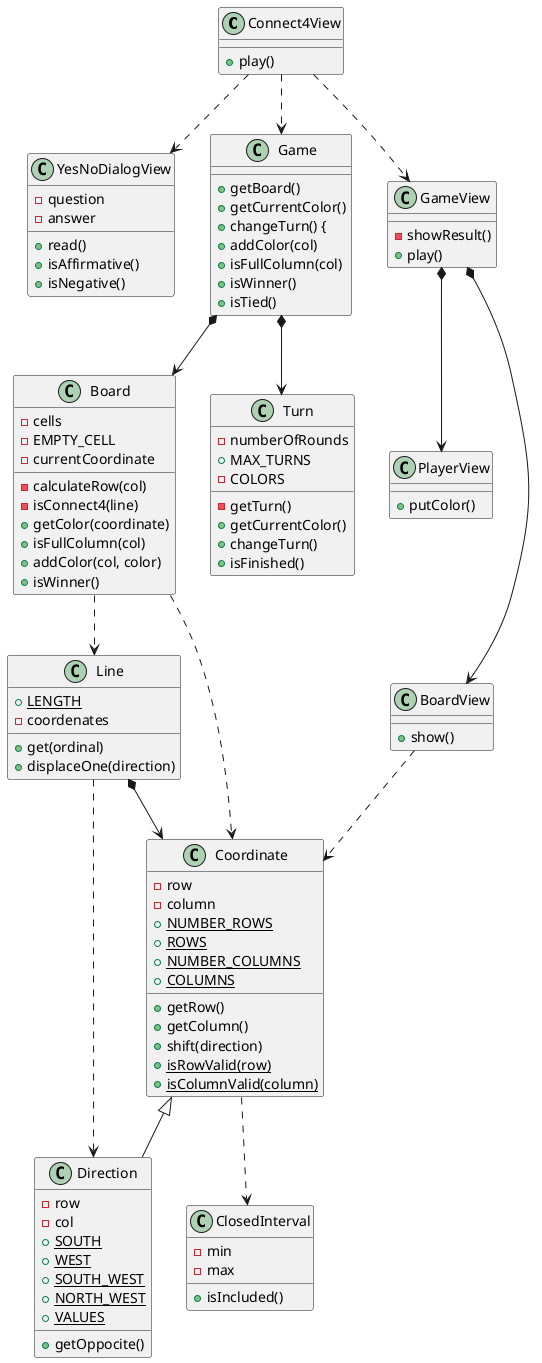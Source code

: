 @startuml
Connect4View ..> YesNoDialogView
Connect4View ..> Game
Connect4View ..> GameView
Connect4View : + play()

YesNoDialogView : - question
YesNoDialogView : - answer
YesNoDialogView : + read()
YesNoDialogView : + isAffirmative()
YesNoDialogView : + isNegative()

GameView : - showResult()
GameView : + play()
GameView *--> PlayerView
GameView *--> BoardView

PlayerView : + putColor()

BoardView : + show()
BoardView ..> Coordinate

Game *--> Board
Game *--> Turn
Game : + getBoard()
Game : + getCurrentColor()
Game : + changeTurn() {
Game : + addColor(col)
Game : + isFullColumn(col)
Game : + isWinner()
Game : + isTied()

Board ..> Line
Board ..> Coordinate
Board : - cells
Board : - EMPTY_CELL
Board : - currentCoordinate
Board : - calculateRow(col)
Board : - isConnect4(line)
Board : + getColor(coordinate)
Board : + isFullColumn(col)
Board : + addColor(col, color)
Board : + isWinner()

Turn : - numberOfRounds
Turn : + MAX_TURNS
Turn : - COLORS
Turn : - getTurn()
Turn : + getCurrentColor()
Turn : + changeTurn()
Turn : + isFinished()

Line : + {static} LENGTH
Line *--> Coordinate
Line : - coordenates
Line : + get(ordinal)
Line : + displaceOne(direction)
Line ..> Direction

Direction : - row
Direction : - col
Direction : + getOppocite()
Direction : + {static} SOUTH
Direction : + {static} WEST
Direction : + {static} SOUTH_WEST
Direction : + {static} NORTH_WEST
Direction : + {static} VALUES

Coordinate : - row
Coordinate : - column
Coordinate : + getRow()
Coordinate : + getColumn()
Coordinate : + shift(direction)
Coordinate : + {static} NUMBER_ROWS
Coordinate : + {static} ROWS
Coordinate : + {static} NUMBER_COLUMNS
Coordinate : + {static} COLUMNS
Coordinate : + {static} isRowValid(row)
Coordinate : + {static} isColumnValid(column)
Coordinate <|--  Direction
Coordinate ..>  ClosedInterval

ClosedInterval : - min
ClosedInterval : - max
ClosedInterval : + isIncluded()

@enduml